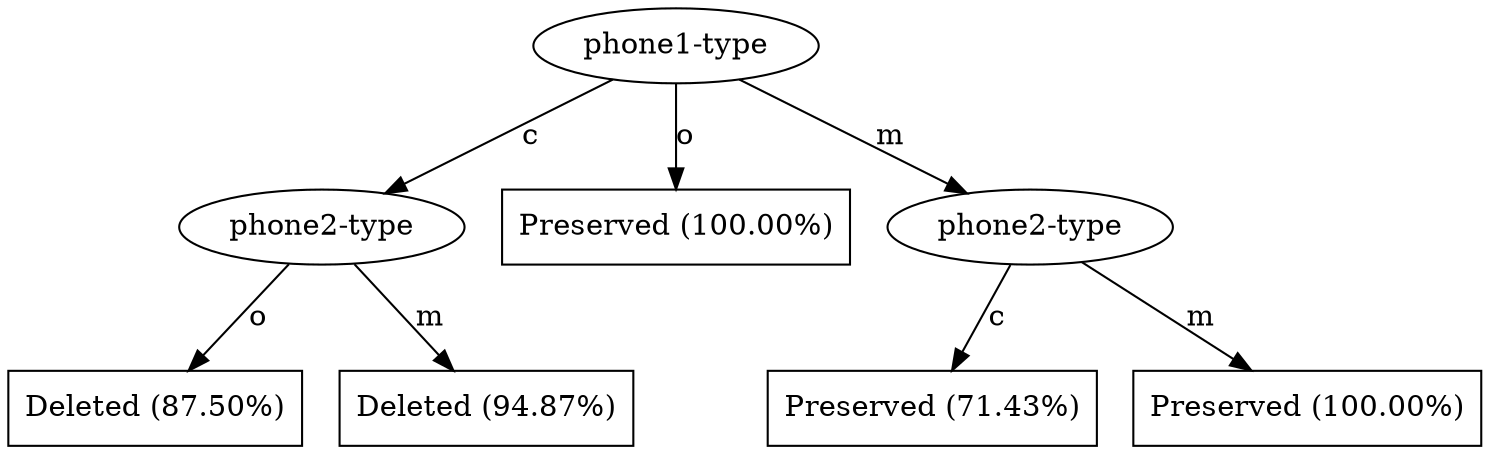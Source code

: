 digraph G {
"bg==" [ shape=ellipse label="phone1-type"]
"bg==" -> "bi0x" [ label="c" ]
"bi0x" [ shape=ellipse label="phone2-type"]
"bi0x" -> "bi0xLTQ=" [ label="o" ]
"bi0xLTQ=" [ shape=box label="Deleted (87.50%)"]
"bi0x" -> "bi0xLTU=" [ label="m" ]
"bi0xLTU=" [ shape=box label="Deleted (94.87%)"]
"bg==" -> "bi0z" [ label="o" ]
"bi0z" [ shape=box label="Preserved (100.00%)"]
"bg==" -> "bi0xMg==" [ label="m" ]
"bi0xMg==" [ shape=ellipse label="phone2-type"]
"bi0xMg==" -> "bi0xMi0y" [ label="c" ]
"bi0xMi0y" [ shape=box label="Preserved (71.43%)"]
"bi0xMg==" -> "bi0xMi01" [ label="m" ]
"bi0xMi01" [ shape=box label="Preserved (100.00%)"]
}
